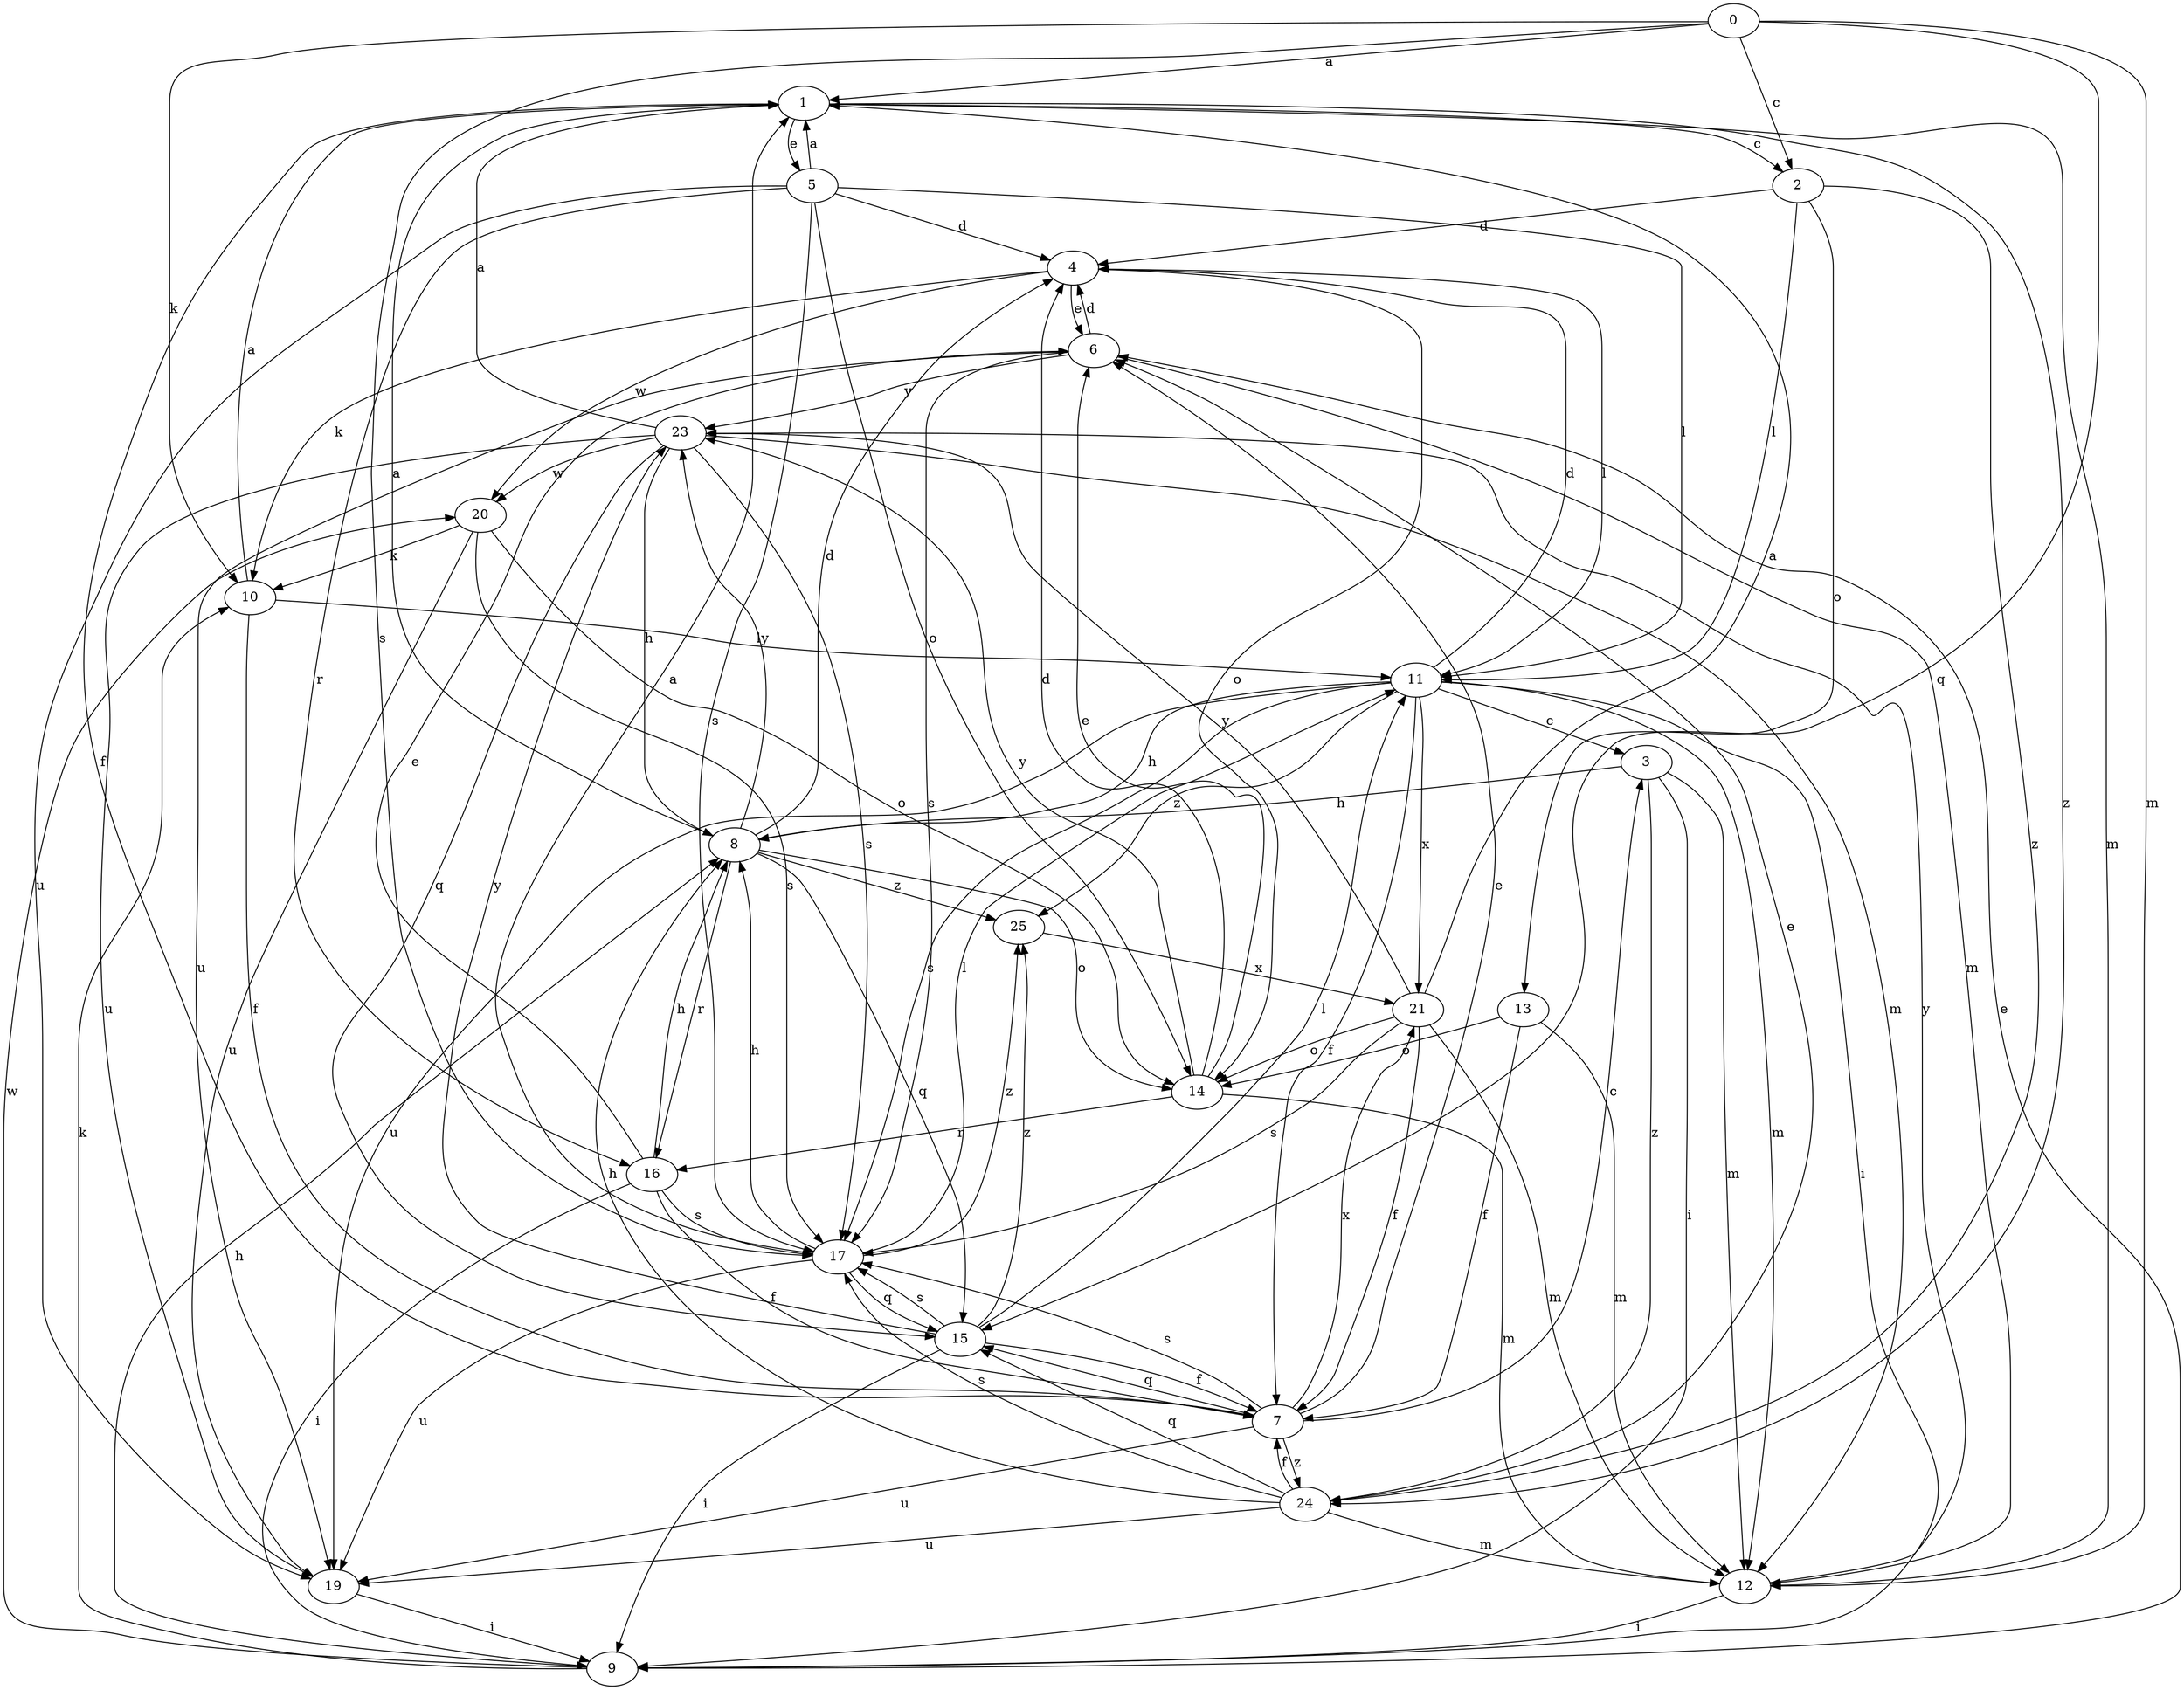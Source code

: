 strict digraph  {
0;
1;
2;
3;
4;
5;
6;
7;
8;
9;
10;
11;
12;
13;
14;
15;
16;
17;
19;
20;
21;
23;
24;
25;
0 -> 1  [label=a];
0 -> 2  [label=c];
0 -> 10  [label=k];
0 -> 12  [label=m];
0 -> 15  [label=q];
0 -> 17  [label=s];
1 -> 2  [label=c];
1 -> 5  [label=e];
1 -> 7  [label=f];
1 -> 12  [label=m];
1 -> 24  [label=z];
2 -> 4  [label=d];
2 -> 11  [label=l];
2 -> 13  [label=o];
2 -> 24  [label=z];
3 -> 8  [label=h];
3 -> 9  [label=i];
3 -> 12  [label=m];
3 -> 24  [label=z];
4 -> 6  [label=e];
4 -> 10  [label=k];
4 -> 11  [label=l];
4 -> 14  [label=o];
4 -> 20  [label=w];
5 -> 1  [label=a];
5 -> 4  [label=d];
5 -> 11  [label=l];
5 -> 14  [label=o];
5 -> 16  [label=r];
5 -> 17  [label=s];
5 -> 19  [label=u];
6 -> 4  [label=d];
6 -> 12  [label=m];
6 -> 17  [label=s];
6 -> 19  [label=u];
6 -> 23  [label=y];
7 -> 3  [label=c];
7 -> 6  [label=e];
7 -> 15  [label=q];
7 -> 17  [label=s];
7 -> 19  [label=u];
7 -> 21  [label=x];
7 -> 24  [label=z];
8 -> 1  [label=a];
8 -> 4  [label=d];
8 -> 14  [label=o];
8 -> 15  [label=q];
8 -> 16  [label=r];
8 -> 23  [label=y];
8 -> 25  [label=z];
9 -> 6  [label=e];
9 -> 8  [label=h];
9 -> 10  [label=k];
9 -> 20  [label=w];
10 -> 1  [label=a];
10 -> 7  [label=f];
10 -> 11  [label=l];
11 -> 3  [label=c];
11 -> 4  [label=d];
11 -> 7  [label=f];
11 -> 8  [label=h];
11 -> 9  [label=i];
11 -> 12  [label=m];
11 -> 17  [label=s];
11 -> 19  [label=u];
11 -> 21  [label=x];
11 -> 25  [label=z];
12 -> 9  [label=i];
12 -> 23  [label=y];
13 -> 7  [label=f];
13 -> 12  [label=m];
13 -> 14  [label=o];
14 -> 4  [label=d];
14 -> 6  [label=e];
14 -> 12  [label=m];
14 -> 16  [label=r];
14 -> 23  [label=y];
15 -> 7  [label=f];
15 -> 9  [label=i];
15 -> 11  [label=l];
15 -> 17  [label=s];
15 -> 23  [label=y];
15 -> 25  [label=z];
16 -> 6  [label=e];
16 -> 7  [label=f];
16 -> 8  [label=h];
16 -> 9  [label=i];
16 -> 17  [label=s];
17 -> 1  [label=a];
17 -> 8  [label=h];
17 -> 11  [label=l];
17 -> 15  [label=q];
17 -> 19  [label=u];
17 -> 25  [label=z];
19 -> 9  [label=i];
20 -> 10  [label=k];
20 -> 14  [label=o];
20 -> 17  [label=s];
20 -> 19  [label=u];
21 -> 1  [label=a];
21 -> 7  [label=f];
21 -> 12  [label=m];
21 -> 14  [label=o];
21 -> 17  [label=s];
21 -> 23  [label=y];
23 -> 1  [label=a];
23 -> 8  [label=h];
23 -> 12  [label=m];
23 -> 15  [label=q];
23 -> 17  [label=s];
23 -> 19  [label=u];
23 -> 20  [label=w];
24 -> 6  [label=e];
24 -> 7  [label=f];
24 -> 8  [label=h];
24 -> 12  [label=m];
24 -> 15  [label=q];
24 -> 17  [label=s];
24 -> 19  [label=u];
25 -> 21  [label=x];
}
